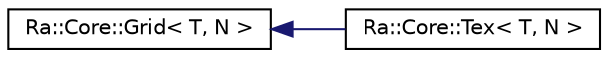 digraph "Graphical Class Hierarchy"
{
 // INTERACTIVE_SVG=YES
 // LATEX_PDF_SIZE
  edge [fontname="Helvetica",fontsize="10",labelfontname="Helvetica",labelfontsize="10"];
  node [fontname="Helvetica",fontsize="10",shape=record];
  rankdir="LR";
  Node0 [label="Ra::Core::Grid\< T, N \>",height=0.2,width=0.4,color="black", fillcolor="white", style="filled",URL="$classRa_1_1Core_1_1Grid.html",tooltip=" "];
  Node0 -> Node1 [dir="back",color="midnightblue",fontsize="10",style="solid",fontname="Helvetica"];
  Node1 [label="Ra::Core::Tex\< T, N \>",height=0.2,width=0.4,color="black", fillcolor="white", style="filled",URL="$classRa_1_1Core_1_1Tex.html",tooltip=" "];
}
